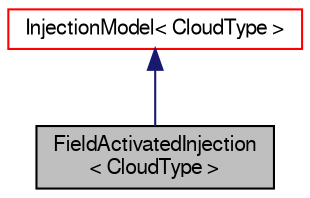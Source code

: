 digraph "FieldActivatedInjection&lt; CloudType &gt;"
{
  bgcolor="transparent";
  edge [fontname="FreeSans",fontsize="10",labelfontname="FreeSans",labelfontsize="10"];
  node [fontname="FreeSans",fontsize="10",shape=record];
  Node4 [label="FieldActivatedInjection\l\< CloudType \>",height=0.2,width=0.4,color="black", fillcolor="grey75", style="filled", fontcolor="black"];
  Node5 -> Node4 [dir="back",color="midnightblue",fontsize="10",style="solid",fontname="FreeSans"];
  Node5 [label="InjectionModel\< CloudType \>",height=0.2,width=0.4,color="red",URL="$a24074.html",tooltip="Templated injection model class. "];
}
